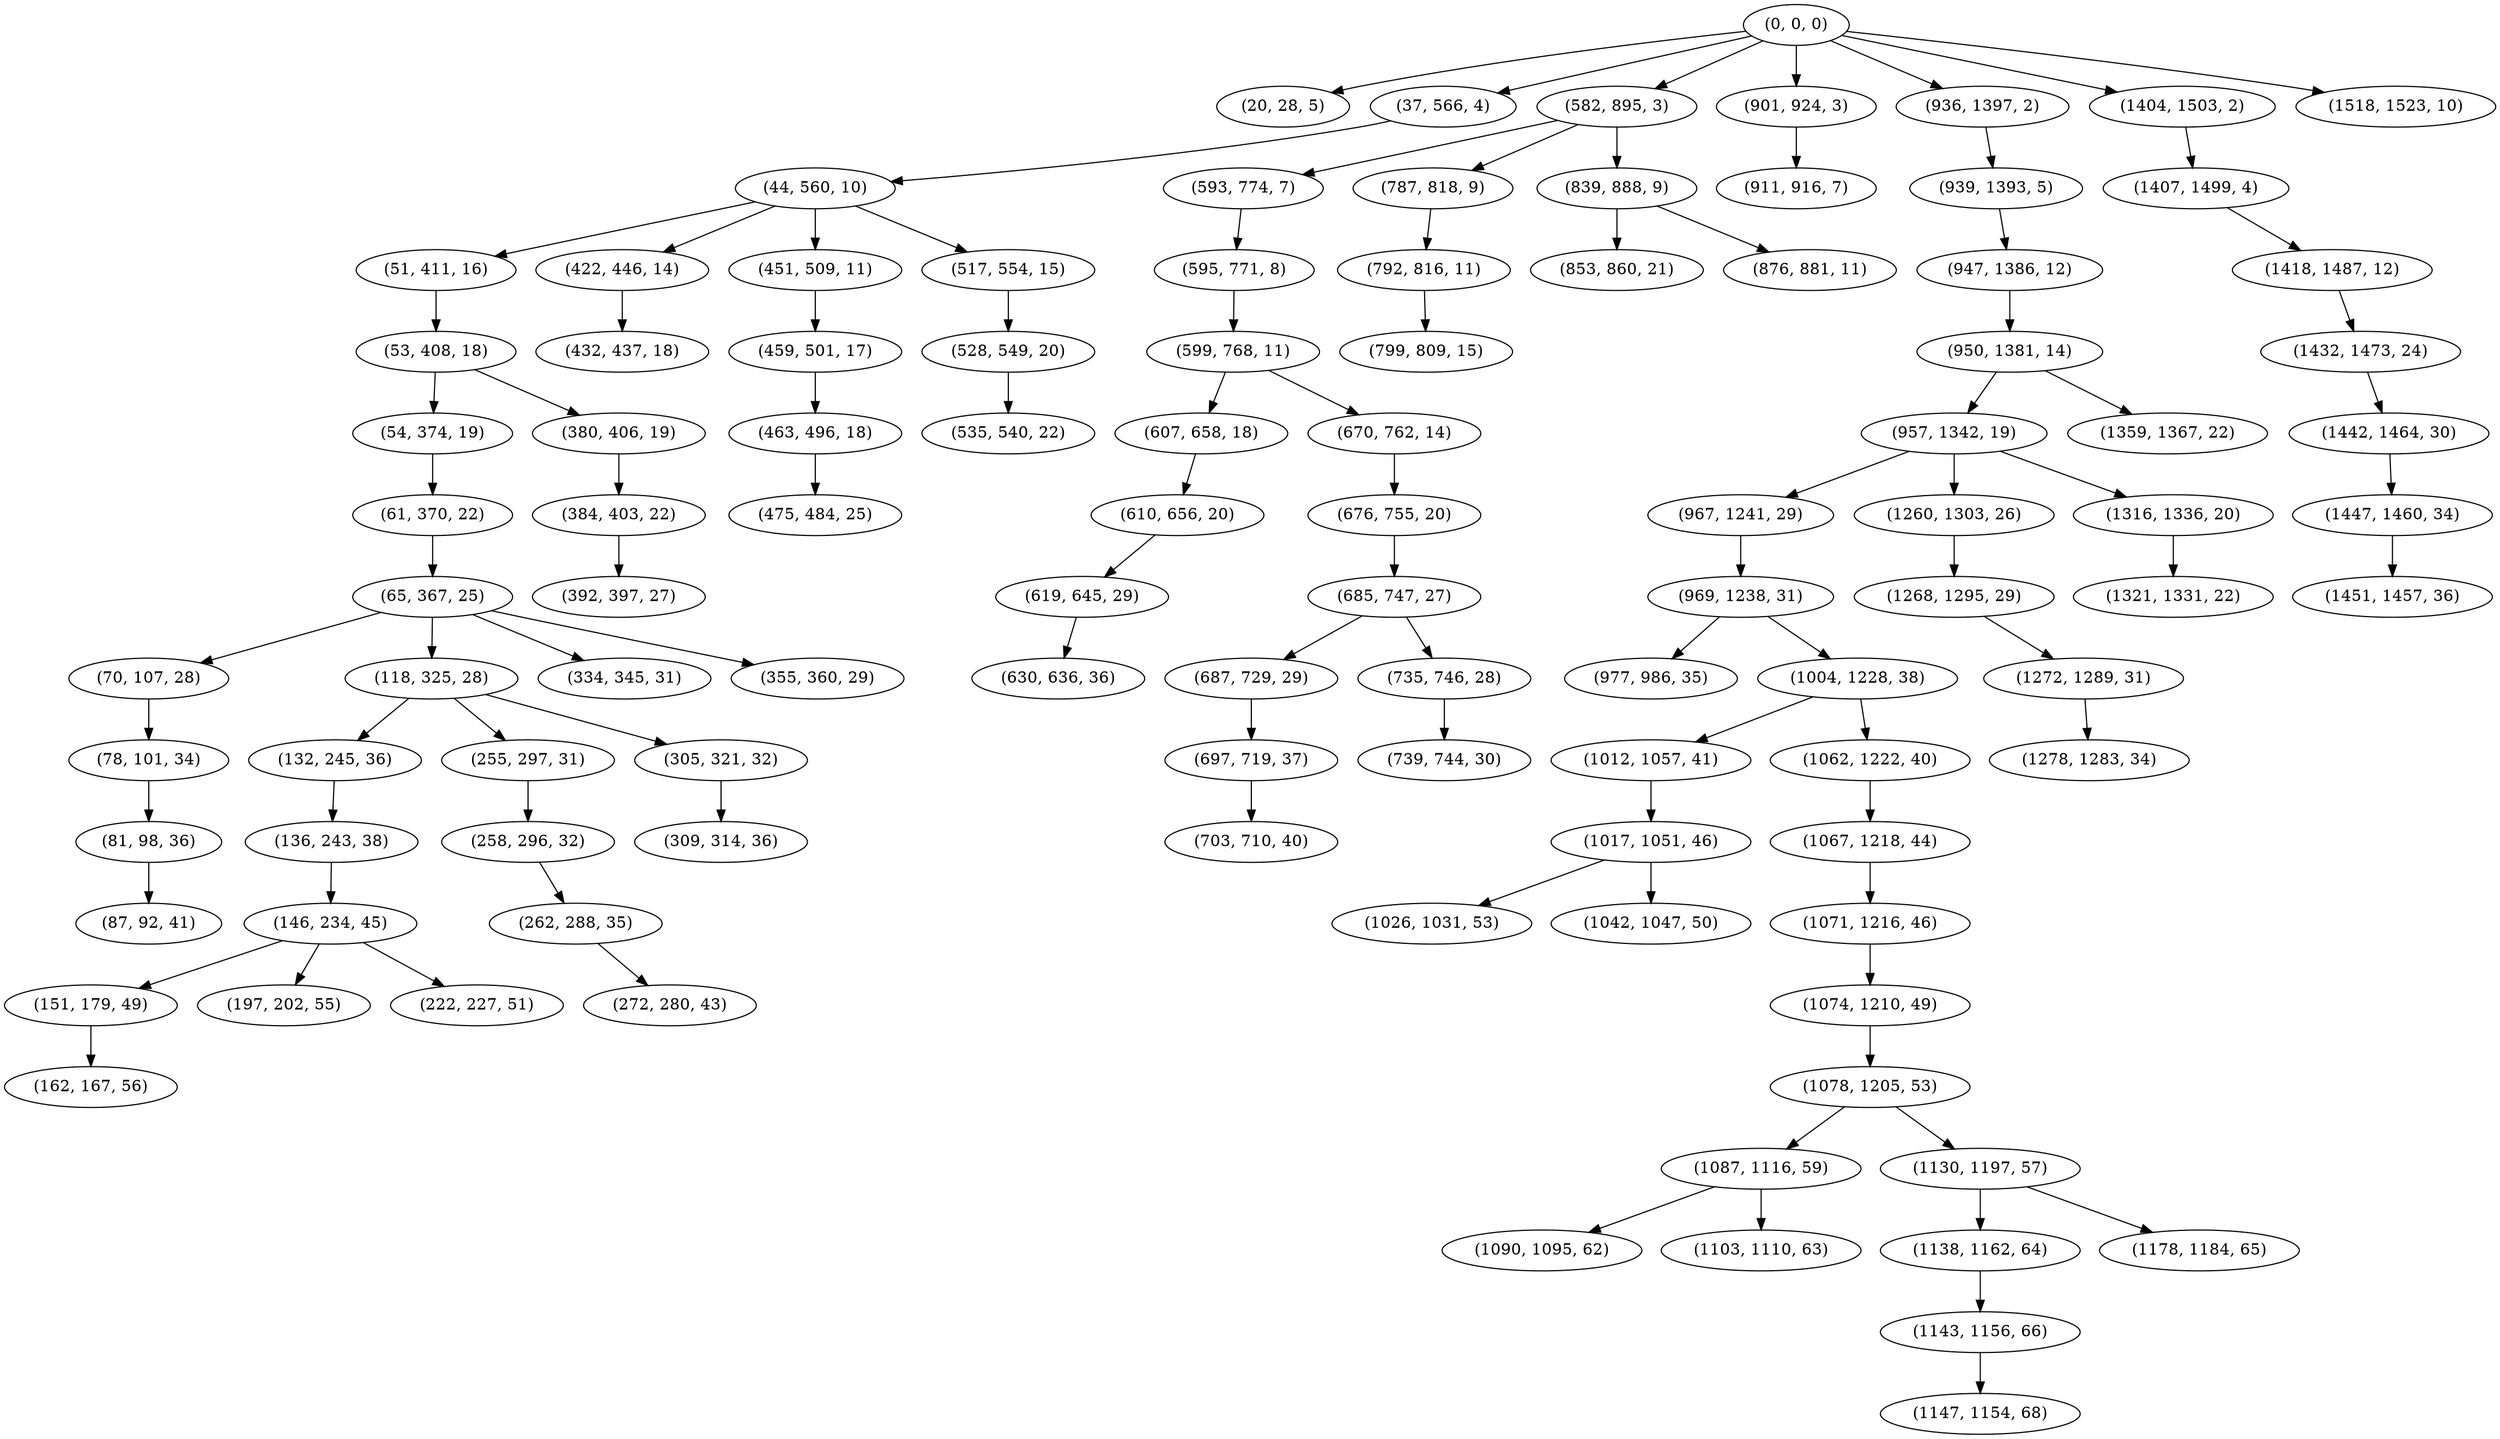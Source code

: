 digraph tree {
    "(0, 0, 0)";
    "(20, 28, 5)";
    "(37, 566, 4)";
    "(44, 560, 10)";
    "(51, 411, 16)";
    "(53, 408, 18)";
    "(54, 374, 19)";
    "(61, 370, 22)";
    "(65, 367, 25)";
    "(70, 107, 28)";
    "(78, 101, 34)";
    "(81, 98, 36)";
    "(87, 92, 41)";
    "(118, 325, 28)";
    "(132, 245, 36)";
    "(136, 243, 38)";
    "(146, 234, 45)";
    "(151, 179, 49)";
    "(162, 167, 56)";
    "(197, 202, 55)";
    "(222, 227, 51)";
    "(255, 297, 31)";
    "(258, 296, 32)";
    "(262, 288, 35)";
    "(272, 280, 43)";
    "(305, 321, 32)";
    "(309, 314, 36)";
    "(334, 345, 31)";
    "(355, 360, 29)";
    "(380, 406, 19)";
    "(384, 403, 22)";
    "(392, 397, 27)";
    "(422, 446, 14)";
    "(432, 437, 18)";
    "(451, 509, 11)";
    "(459, 501, 17)";
    "(463, 496, 18)";
    "(475, 484, 25)";
    "(517, 554, 15)";
    "(528, 549, 20)";
    "(535, 540, 22)";
    "(582, 895, 3)";
    "(593, 774, 7)";
    "(595, 771, 8)";
    "(599, 768, 11)";
    "(607, 658, 18)";
    "(610, 656, 20)";
    "(619, 645, 29)";
    "(630, 636, 36)";
    "(670, 762, 14)";
    "(676, 755, 20)";
    "(685, 747, 27)";
    "(687, 729, 29)";
    "(697, 719, 37)";
    "(703, 710, 40)";
    "(735, 746, 28)";
    "(739, 744, 30)";
    "(787, 818, 9)";
    "(792, 816, 11)";
    "(799, 809, 15)";
    "(839, 888, 9)";
    "(853, 860, 21)";
    "(876, 881, 11)";
    "(901, 924, 3)";
    "(911, 916, 7)";
    "(936, 1397, 2)";
    "(939, 1393, 5)";
    "(947, 1386, 12)";
    "(950, 1381, 14)";
    "(957, 1342, 19)";
    "(967, 1241, 29)";
    "(969, 1238, 31)";
    "(977, 986, 35)";
    "(1004, 1228, 38)";
    "(1012, 1057, 41)";
    "(1017, 1051, 46)";
    "(1026, 1031, 53)";
    "(1042, 1047, 50)";
    "(1062, 1222, 40)";
    "(1067, 1218, 44)";
    "(1071, 1216, 46)";
    "(1074, 1210, 49)";
    "(1078, 1205, 53)";
    "(1087, 1116, 59)";
    "(1090, 1095, 62)";
    "(1103, 1110, 63)";
    "(1130, 1197, 57)";
    "(1138, 1162, 64)";
    "(1143, 1156, 66)";
    "(1147, 1154, 68)";
    "(1178, 1184, 65)";
    "(1260, 1303, 26)";
    "(1268, 1295, 29)";
    "(1272, 1289, 31)";
    "(1278, 1283, 34)";
    "(1316, 1336, 20)";
    "(1321, 1331, 22)";
    "(1359, 1367, 22)";
    "(1404, 1503, 2)";
    "(1407, 1499, 4)";
    "(1418, 1487, 12)";
    "(1432, 1473, 24)";
    "(1442, 1464, 30)";
    "(1447, 1460, 34)";
    "(1451, 1457, 36)";
    "(1518, 1523, 10)";
    "(0, 0, 0)" -> "(20, 28, 5)";
    "(0, 0, 0)" -> "(37, 566, 4)";
    "(0, 0, 0)" -> "(582, 895, 3)";
    "(0, 0, 0)" -> "(901, 924, 3)";
    "(0, 0, 0)" -> "(936, 1397, 2)";
    "(0, 0, 0)" -> "(1404, 1503, 2)";
    "(0, 0, 0)" -> "(1518, 1523, 10)";
    "(37, 566, 4)" -> "(44, 560, 10)";
    "(44, 560, 10)" -> "(51, 411, 16)";
    "(44, 560, 10)" -> "(422, 446, 14)";
    "(44, 560, 10)" -> "(451, 509, 11)";
    "(44, 560, 10)" -> "(517, 554, 15)";
    "(51, 411, 16)" -> "(53, 408, 18)";
    "(53, 408, 18)" -> "(54, 374, 19)";
    "(53, 408, 18)" -> "(380, 406, 19)";
    "(54, 374, 19)" -> "(61, 370, 22)";
    "(61, 370, 22)" -> "(65, 367, 25)";
    "(65, 367, 25)" -> "(70, 107, 28)";
    "(65, 367, 25)" -> "(118, 325, 28)";
    "(65, 367, 25)" -> "(334, 345, 31)";
    "(65, 367, 25)" -> "(355, 360, 29)";
    "(70, 107, 28)" -> "(78, 101, 34)";
    "(78, 101, 34)" -> "(81, 98, 36)";
    "(81, 98, 36)" -> "(87, 92, 41)";
    "(118, 325, 28)" -> "(132, 245, 36)";
    "(118, 325, 28)" -> "(255, 297, 31)";
    "(118, 325, 28)" -> "(305, 321, 32)";
    "(132, 245, 36)" -> "(136, 243, 38)";
    "(136, 243, 38)" -> "(146, 234, 45)";
    "(146, 234, 45)" -> "(151, 179, 49)";
    "(146, 234, 45)" -> "(197, 202, 55)";
    "(146, 234, 45)" -> "(222, 227, 51)";
    "(151, 179, 49)" -> "(162, 167, 56)";
    "(255, 297, 31)" -> "(258, 296, 32)";
    "(258, 296, 32)" -> "(262, 288, 35)";
    "(262, 288, 35)" -> "(272, 280, 43)";
    "(305, 321, 32)" -> "(309, 314, 36)";
    "(380, 406, 19)" -> "(384, 403, 22)";
    "(384, 403, 22)" -> "(392, 397, 27)";
    "(422, 446, 14)" -> "(432, 437, 18)";
    "(451, 509, 11)" -> "(459, 501, 17)";
    "(459, 501, 17)" -> "(463, 496, 18)";
    "(463, 496, 18)" -> "(475, 484, 25)";
    "(517, 554, 15)" -> "(528, 549, 20)";
    "(528, 549, 20)" -> "(535, 540, 22)";
    "(582, 895, 3)" -> "(593, 774, 7)";
    "(582, 895, 3)" -> "(787, 818, 9)";
    "(582, 895, 3)" -> "(839, 888, 9)";
    "(593, 774, 7)" -> "(595, 771, 8)";
    "(595, 771, 8)" -> "(599, 768, 11)";
    "(599, 768, 11)" -> "(607, 658, 18)";
    "(599, 768, 11)" -> "(670, 762, 14)";
    "(607, 658, 18)" -> "(610, 656, 20)";
    "(610, 656, 20)" -> "(619, 645, 29)";
    "(619, 645, 29)" -> "(630, 636, 36)";
    "(670, 762, 14)" -> "(676, 755, 20)";
    "(676, 755, 20)" -> "(685, 747, 27)";
    "(685, 747, 27)" -> "(687, 729, 29)";
    "(685, 747, 27)" -> "(735, 746, 28)";
    "(687, 729, 29)" -> "(697, 719, 37)";
    "(697, 719, 37)" -> "(703, 710, 40)";
    "(735, 746, 28)" -> "(739, 744, 30)";
    "(787, 818, 9)" -> "(792, 816, 11)";
    "(792, 816, 11)" -> "(799, 809, 15)";
    "(839, 888, 9)" -> "(853, 860, 21)";
    "(839, 888, 9)" -> "(876, 881, 11)";
    "(901, 924, 3)" -> "(911, 916, 7)";
    "(936, 1397, 2)" -> "(939, 1393, 5)";
    "(939, 1393, 5)" -> "(947, 1386, 12)";
    "(947, 1386, 12)" -> "(950, 1381, 14)";
    "(950, 1381, 14)" -> "(957, 1342, 19)";
    "(950, 1381, 14)" -> "(1359, 1367, 22)";
    "(957, 1342, 19)" -> "(967, 1241, 29)";
    "(957, 1342, 19)" -> "(1260, 1303, 26)";
    "(957, 1342, 19)" -> "(1316, 1336, 20)";
    "(967, 1241, 29)" -> "(969, 1238, 31)";
    "(969, 1238, 31)" -> "(977, 986, 35)";
    "(969, 1238, 31)" -> "(1004, 1228, 38)";
    "(1004, 1228, 38)" -> "(1012, 1057, 41)";
    "(1004, 1228, 38)" -> "(1062, 1222, 40)";
    "(1012, 1057, 41)" -> "(1017, 1051, 46)";
    "(1017, 1051, 46)" -> "(1026, 1031, 53)";
    "(1017, 1051, 46)" -> "(1042, 1047, 50)";
    "(1062, 1222, 40)" -> "(1067, 1218, 44)";
    "(1067, 1218, 44)" -> "(1071, 1216, 46)";
    "(1071, 1216, 46)" -> "(1074, 1210, 49)";
    "(1074, 1210, 49)" -> "(1078, 1205, 53)";
    "(1078, 1205, 53)" -> "(1087, 1116, 59)";
    "(1078, 1205, 53)" -> "(1130, 1197, 57)";
    "(1087, 1116, 59)" -> "(1090, 1095, 62)";
    "(1087, 1116, 59)" -> "(1103, 1110, 63)";
    "(1130, 1197, 57)" -> "(1138, 1162, 64)";
    "(1130, 1197, 57)" -> "(1178, 1184, 65)";
    "(1138, 1162, 64)" -> "(1143, 1156, 66)";
    "(1143, 1156, 66)" -> "(1147, 1154, 68)";
    "(1260, 1303, 26)" -> "(1268, 1295, 29)";
    "(1268, 1295, 29)" -> "(1272, 1289, 31)";
    "(1272, 1289, 31)" -> "(1278, 1283, 34)";
    "(1316, 1336, 20)" -> "(1321, 1331, 22)";
    "(1404, 1503, 2)" -> "(1407, 1499, 4)";
    "(1407, 1499, 4)" -> "(1418, 1487, 12)";
    "(1418, 1487, 12)" -> "(1432, 1473, 24)";
    "(1432, 1473, 24)" -> "(1442, 1464, 30)";
    "(1442, 1464, 30)" -> "(1447, 1460, 34)";
    "(1447, 1460, 34)" -> "(1451, 1457, 36)";
}
